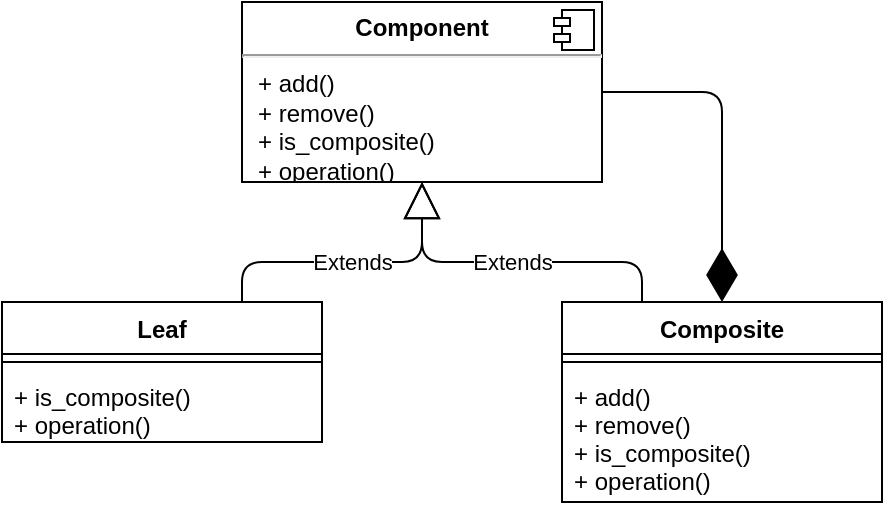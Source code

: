 <mxfile version="14.6.6" type="embed"><diagram id="hkAsH36lC30jvHGyaaFf" name="Page-1"><mxGraphModel dx="609" dy="246" grid="1" gridSize="10" guides="1" tooltips="1" connect="1" arrows="1" fold="1" page="1" pageScale="1" pageWidth="850" pageHeight="1100" math="0" shadow="0"><root><mxCell id="0"/><mxCell id="1" parent="0"/><mxCell id="17" style="edgeStyle=orthogonalEdgeStyle;rounded=0;orthogonalLoop=1;jettySize=auto;html=1;exitX=0.5;exitY=1;exitDx=0;exitDy=0;" edge="1" parent="1" source="2"><mxGeometry relative="1" as="geometry"><mxPoint x="415" y="190" as="targetPoint"/></mxGeometry></mxCell><mxCell id="2" value="&lt;p style=&quot;margin: 0px ; margin-top: 6px ; text-align: center&quot;&gt;&lt;b&gt;Component&lt;/b&gt;&lt;/p&gt;&lt;hr&gt;&lt;p style=&quot;margin: 0px ; margin-left: 8px&quot;&gt;+ add()&lt;br&gt;+ remove()&lt;/p&gt;&lt;p style=&quot;margin: 0px ; margin-left: 8px&quot;&gt;+ is_composite()&lt;/p&gt;&lt;p style=&quot;margin: 0px ; margin-left: 8px&quot;&gt;+ operation()&lt;/p&gt;" style="align=left;overflow=fill;html=1;dropTarget=0;" vertex="1" parent="1"><mxGeometry x="325" y="100" width="180" height="90" as="geometry"/></mxCell><mxCell id="3" value="" style="shape=component;jettyWidth=8;jettyHeight=4;" vertex="1" parent="2"><mxGeometry x="1" width="20" height="20" relative="1" as="geometry"><mxPoint x="-24" y="4" as="offset"/></mxGeometry></mxCell><mxCell id="4" value="Leaf" style="swimlane;fontStyle=1;align=center;verticalAlign=top;childLayout=stackLayout;horizontal=1;startSize=26;horizontalStack=0;resizeParent=1;resizeParentMax=0;resizeLast=0;collapsible=1;marginBottom=0;" vertex="1" parent="1"><mxGeometry x="205" y="250" width="160" height="70" as="geometry"/></mxCell><mxCell id="6" value="" style="line;strokeWidth=1;fillColor=none;align=left;verticalAlign=middle;spacingTop=-1;spacingLeft=3;spacingRight=3;rotatable=0;labelPosition=right;points=[];portConstraint=eastwest;" vertex="1" parent="4"><mxGeometry y="26" width="160" height="8" as="geometry"/></mxCell><mxCell id="7" value="+ is_composite()&#10;+ operation()" style="text;strokeColor=none;fillColor=none;align=left;verticalAlign=top;spacingLeft=4;spacingRight=4;overflow=hidden;rotatable=0;points=[[0,0.5],[1,0.5]];portConstraint=eastwest;" vertex="1" parent="4"><mxGeometry y="34" width="160" height="36" as="geometry"/></mxCell><mxCell id="8" value="Composite" style="swimlane;fontStyle=1;align=center;verticalAlign=top;childLayout=stackLayout;horizontal=1;startSize=26;horizontalStack=0;resizeParent=1;resizeParentMax=0;resizeLast=0;collapsible=1;marginBottom=0;" vertex="1" parent="1"><mxGeometry x="485" y="250" width="160" height="100" as="geometry"/></mxCell><mxCell id="10" value="" style="line;strokeWidth=1;fillColor=none;align=left;verticalAlign=middle;spacingTop=-1;spacingLeft=3;spacingRight=3;rotatable=0;labelPosition=right;points=[];portConstraint=eastwest;" vertex="1" parent="8"><mxGeometry y="26" width="160" height="8" as="geometry"/></mxCell><mxCell id="11" value="+ add()&#10;+ remove()&#10;+ is_composite()&#10;+ operation()" style="text;strokeColor=none;fillColor=none;align=left;verticalAlign=top;spacingLeft=4;spacingRight=4;overflow=hidden;rotatable=0;points=[[0,0.5],[1,0.5]];portConstraint=eastwest;" vertex="1" parent="8"><mxGeometry y="34" width="160" height="66" as="geometry"/></mxCell><mxCell id="13" value="" style="endArrow=diamondThin;endFill=1;endSize=24;html=1;entryX=0.5;entryY=0;entryDx=0;entryDy=0;exitX=1;exitY=0.5;exitDx=0;exitDy=0;" edge="1" parent="1" source="2" target="8"><mxGeometry width="160" relative="1" as="geometry"><mxPoint x="495" y="180" as="sourcePoint"/><mxPoint x="655" y="180" as="targetPoint"/><Array as="points"><mxPoint x="565" y="145"/></Array></mxGeometry></mxCell><mxCell id="15" value="Extends" style="endArrow=block;endSize=16;endFill=0;html=1;exitX=0.75;exitY=0;exitDx=0;exitDy=0;entryX=0.5;entryY=1;entryDx=0;entryDy=0;" edge="1" parent="1" source="4" target="2"><mxGeometry width="160" relative="1" as="geometry"><mxPoint x="395" y="260" as="sourcePoint"/><mxPoint x="555" y="260" as="targetPoint"/><Array as="points"><mxPoint x="325" y="230"/><mxPoint x="415" y="230"/></Array></mxGeometry></mxCell><mxCell id="16" value="Extends" style="endArrow=block;endSize=16;endFill=0;html=1;exitX=0.25;exitY=0;exitDx=0;exitDy=0;entryX=0.5;entryY=1;entryDx=0;entryDy=0;" edge="1" parent="1" source="8" target="2"><mxGeometry width="160" relative="1" as="geometry"><mxPoint x="635" y="240" as="sourcePoint"/><mxPoint x="795" y="240" as="targetPoint"/><Array as="points"><mxPoint x="525" y="230"/><mxPoint x="415" y="230"/></Array></mxGeometry></mxCell></root></mxGraphModel></diagram></mxfile>